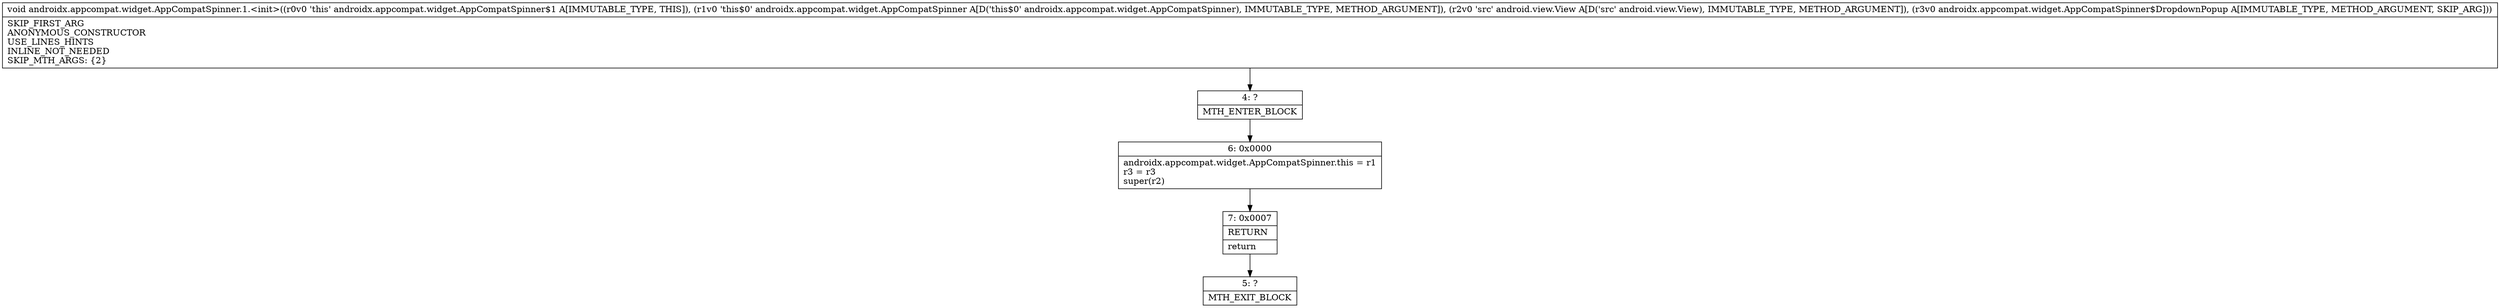 digraph "CFG forandroidx.appcompat.widget.AppCompatSpinner.1.\<init\>(Landroidx\/appcompat\/widget\/AppCompatSpinner;Landroid\/view\/View;Landroidx\/appcompat\/widget\/AppCompatSpinner$DropdownPopup;)V" {
Node_4 [shape=record,label="{4\:\ ?|MTH_ENTER_BLOCK\l}"];
Node_6 [shape=record,label="{6\:\ 0x0000|androidx.appcompat.widget.AppCompatSpinner.this = r1\lr3 = r3\lsuper(r2)\l}"];
Node_7 [shape=record,label="{7\:\ 0x0007|RETURN\l|return\l}"];
Node_5 [shape=record,label="{5\:\ ?|MTH_EXIT_BLOCK\l}"];
MethodNode[shape=record,label="{void androidx.appcompat.widget.AppCompatSpinner.1.\<init\>((r0v0 'this' androidx.appcompat.widget.AppCompatSpinner$1 A[IMMUTABLE_TYPE, THIS]), (r1v0 'this$0' androidx.appcompat.widget.AppCompatSpinner A[D('this$0' androidx.appcompat.widget.AppCompatSpinner), IMMUTABLE_TYPE, METHOD_ARGUMENT]), (r2v0 'src' android.view.View A[D('src' android.view.View), IMMUTABLE_TYPE, METHOD_ARGUMENT]), (r3v0 androidx.appcompat.widget.AppCompatSpinner$DropdownPopup A[IMMUTABLE_TYPE, METHOD_ARGUMENT, SKIP_ARG]))  | SKIP_FIRST_ARG\lANONYMOUS_CONSTRUCTOR\lUSE_LINES_HINTS\lINLINE_NOT_NEEDED\lSKIP_MTH_ARGS: \{2\}\l}"];
MethodNode -> Node_4;Node_4 -> Node_6;
Node_6 -> Node_7;
Node_7 -> Node_5;
}

